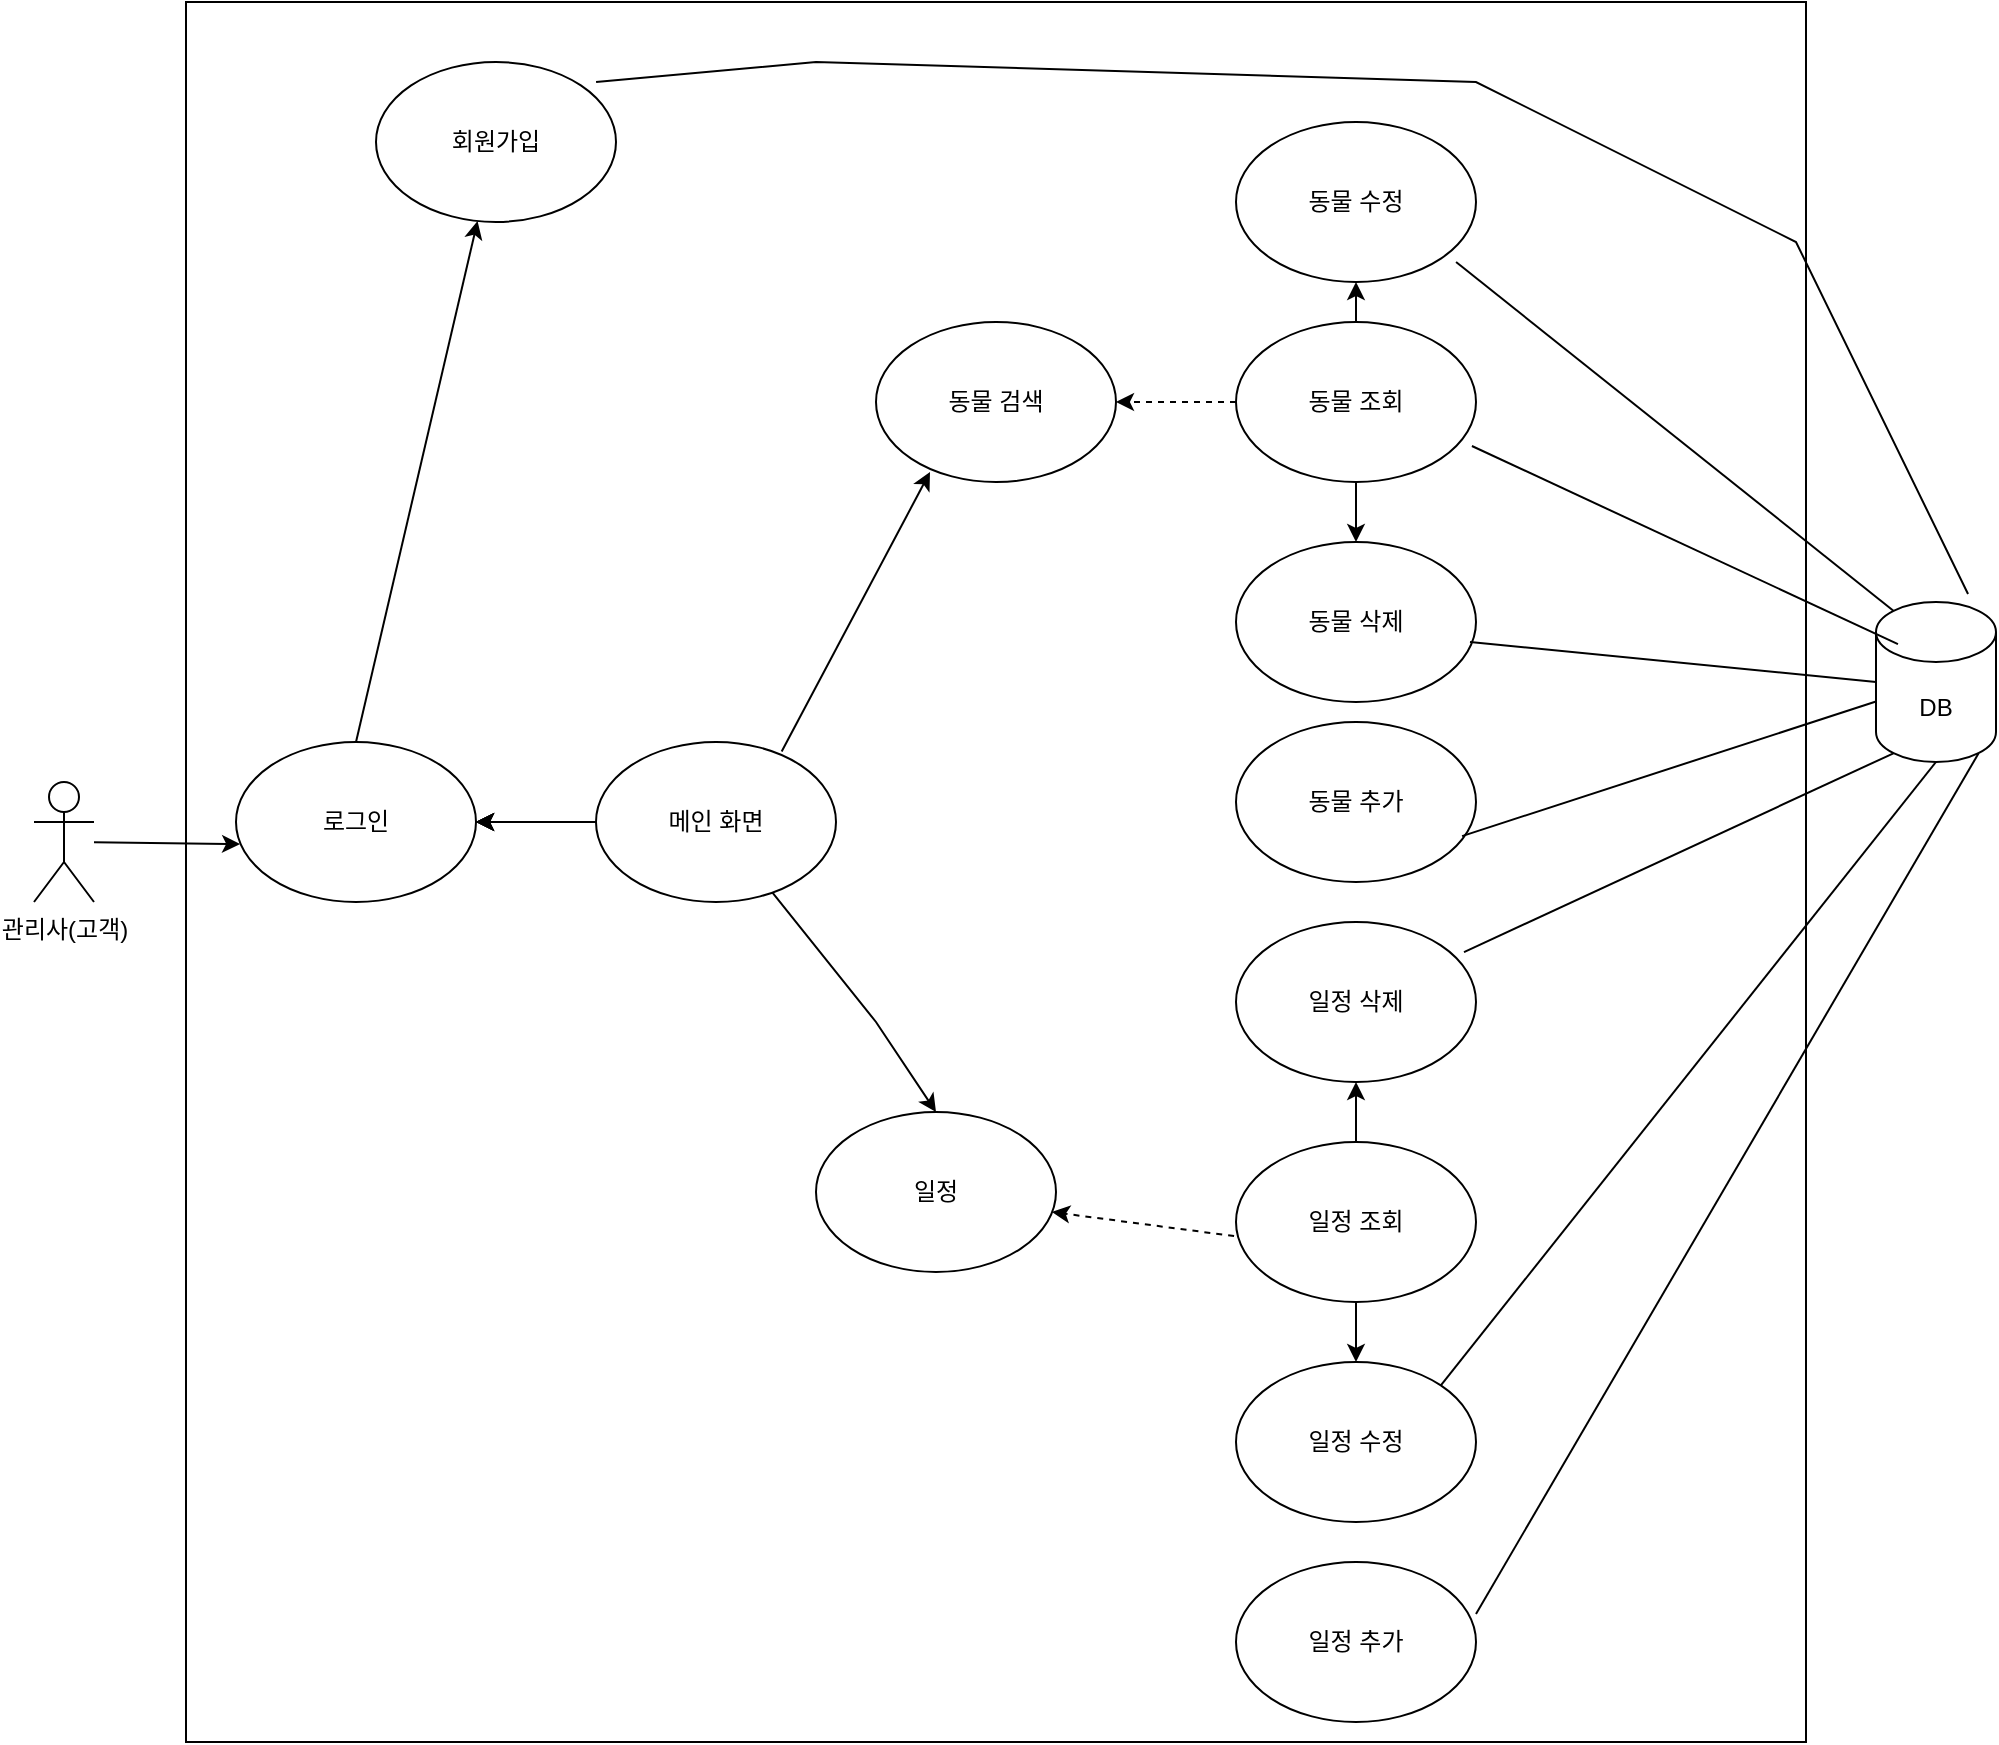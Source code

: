 <mxfile version="21.5.2" type="github">
  <diagram name="페이지-1" id="3Yxz9XbYyut2fMerR067">
    <mxGraphModel dx="2049" dy="1056" grid="1" gridSize="10" guides="1" tooltips="1" connect="1" arrows="1" fold="1" page="1" pageScale="1" pageWidth="827" pageHeight="1169" math="0" shadow="0">
      <root>
        <mxCell id="0" />
        <mxCell id="1" parent="0" />
        <mxCell id="WbnAJhemSLz9NUUlBfmg-1" value="관리사(고객)" style="shape=umlActor;verticalLabelPosition=bottom;verticalAlign=top;html=1;outlineConnect=0;" parent="1" vertex="1">
          <mxGeometry x="59" y="420" width="30" height="60" as="geometry" />
        </mxCell>
        <mxCell id="WbnAJhemSLz9NUUlBfmg-2" value="회원가입" style="ellipse;whiteSpace=wrap;html=1;" parent="1" vertex="1">
          <mxGeometry x="230" y="60" width="120" height="80" as="geometry" />
        </mxCell>
        <mxCell id="WbnAJhemSLz9NUUlBfmg-3" value="로그인" style="ellipse;whiteSpace=wrap;html=1;" parent="1" vertex="1">
          <mxGeometry x="160" y="400" width="120" height="80" as="geometry" />
        </mxCell>
        <mxCell id="WbnAJhemSLz9NUUlBfmg-17" value="" style="edgeStyle=orthogonalEdgeStyle;rounded=0;orthogonalLoop=1;jettySize=auto;html=1;" parent="1" source="WbnAJhemSLz9NUUlBfmg-4" target="WbnAJhemSLz9NUUlBfmg-3" edge="1">
          <mxGeometry relative="1" as="geometry" />
        </mxCell>
        <mxCell id="Ro1R8XfLLDq5xu-r5UoW-8" value="" style="edgeStyle=orthogonalEdgeStyle;rounded=0;orthogonalLoop=1;jettySize=auto;html=1;" edge="1" parent="1" source="WbnAJhemSLz9NUUlBfmg-4" target="WbnAJhemSLz9NUUlBfmg-3">
          <mxGeometry relative="1" as="geometry" />
        </mxCell>
        <mxCell id="Ro1R8XfLLDq5xu-r5UoW-9" value="" style="edgeStyle=orthogonalEdgeStyle;rounded=0;orthogonalLoop=1;jettySize=auto;html=1;" edge="1" parent="1" source="WbnAJhemSLz9NUUlBfmg-4" target="WbnAJhemSLz9NUUlBfmg-3">
          <mxGeometry relative="1" as="geometry" />
        </mxCell>
        <mxCell id="Ro1R8XfLLDq5xu-r5UoW-10" value="" style="edgeStyle=orthogonalEdgeStyle;rounded=0;orthogonalLoop=1;jettySize=auto;html=1;" edge="1" parent="1" source="WbnAJhemSLz9NUUlBfmg-4" target="WbnAJhemSLz9NUUlBfmg-3">
          <mxGeometry relative="1" as="geometry" />
        </mxCell>
        <mxCell id="WbnAJhemSLz9NUUlBfmg-4" value="메인 화면" style="ellipse;whiteSpace=wrap;html=1;" parent="1" vertex="1">
          <mxGeometry x="340" y="400" width="120" height="80" as="geometry" />
        </mxCell>
        <mxCell id="WbnAJhemSLz9NUUlBfmg-5" value="동물 검색" style="ellipse;whiteSpace=wrap;html=1;" parent="1" vertex="1">
          <mxGeometry x="480" y="190" width="120" height="80" as="geometry" />
        </mxCell>
        <mxCell id="WbnAJhemSLz9NUUlBfmg-6" value="일정" style="ellipse;whiteSpace=wrap;html=1;" parent="1" vertex="1">
          <mxGeometry x="450" y="585" width="120" height="80" as="geometry" />
        </mxCell>
        <mxCell id="WbnAJhemSLz9NUUlBfmg-7" value="동물 추가" style="ellipse;whiteSpace=wrap;html=1;" parent="1" vertex="1">
          <mxGeometry x="660" y="390" width="120" height="80" as="geometry" />
        </mxCell>
        <mxCell id="WbnAJhemSLz9NUUlBfmg-8" value="동물 수정" style="ellipse;whiteSpace=wrap;html=1;" parent="1" vertex="1">
          <mxGeometry x="660" y="90" width="120" height="80" as="geometry" />
        </mxCell>
        <mxCell id="WbnAJhemSLz9NUUlBfmg-9" value="동물 삭제" style="ellipse;whiteSpace=wrap;html=1;" parent="1" vertex="1">
          <mxGeometry x="660" y="300" width="120" height="80" as="geometry" />
        </mxCell>
        <mxCell id="WbnAJhemSLz9NUUlBfmg-10" value="일정 삭제" style="ellipse;whiteSpace=wrap;html=1;" parent="1" vertex="1">
          <mxGeometry x="660" y="490" width="120" height="80" as="geometry" />
        </mxCell>
        <mxCell id="WbnAJhemSLz9NUUlBfmg-11" value="" style="endArrow=classic;html=1;rounded=0;entryX=0.017;entryY=0.638;entryDx=0;entryDy=0;entryPerimeter=0;" parent="1" source="WbnAJhemSLz9NUUlBfmg-1" target="WbnAJhemSLz9NUUlBfmg-3" edge="1">
          <mxGeometry width="50" height="50" relative="1" as="geometry">
            <mxPoint x="390" y="490" as="sourcePoint" />
            <mxPoint x="480" y="490" as="targetPoint" />
          </mxGeometry>
        </mxCell>
        <mxCell id="WbnAJhemSLz9NUUlBfmg-16" value="" style="endArrow=classic;html=1;rounded=0;exitX=0.5;exitY=0;exitDx=0;exitDy=0;" parent="1" source="WbnAJhemSLz9NUUlBfmg-3" target="WbnAJhemSLz9NUUlBfmg-2" edge="1">
          <mxGeometry width="50" height="50" relative="1" as="geometry">
            <mxPoint x="390" y="490" as="sourcePoint" />
            <mxPoint x="440" y="440" as="targetPoint" />
          </mxGeometry>
        </mxCell>
        <mxCell id="WbnAJhemSLz9NUUlBfmg-18" value="" style="endArrow=classic;html=1;rounded=0;entryX=0.5;entryY=0;entryDx=0;entryDy=0;" parent="1" source="WbnAJhemSLz9NUUlBfmg-4" target="WbnAJhemSLz9NUUlBfmg-6" edge="1">
          <mxGeometry width="50" height="50" relative="1" as="geometry">
            <mxPoint x="470" y="450" as="sourcePoint" />
            <mxPoint x="520" y="400" as="targetPoint" />
            <Array as="points">
              <mxPoint x="480" y="540" />
            </Array>
          </mxGeometry>
        </mxCell>
        <mxCell id="WbnAJhemSLz9NUUlBfmg-19" value="" style="endArrow=classic;html=1;rounded=0;entryX=0.225;entryY=0.938;entryDx=0;entryDy=0;entryPerimeter=0;" parent="1" target="WbnAJhemSLz9NUUlBfmg-5" edge="1">
          <mxGeometry width="50" height="50" relative="1" as="geometry">
            <mxPoint x="432.836" y="404.712" as="sourcePoint" />
            <mxPoint x="480" y="350" as="targetPoint" />
          </mxGeometry>
        </mxCell>
        <mxCell id="WbnAJhemSLz9NUUlBfmg-21" value="DB" style="shape=cylinder3;whiteSpace=wrap;html=1;boundedLbl=1;backgroundOutline=1;size=15;" parent="1" vertex="1">
          <mxGeometry x="980" y="330" width="60" height="80" as="geometry" />
        </mxCell>
        <mxCell id="WbnAJhemSLz9NUUlBfmg-24" value="" style="endArrow=none;html=1;rounded=0;exitX=0.975;exitY=0.625;exitDx=0;exitDy=0;exitPerimeter=0;entryX=0;entryY=0.5;entryDx=0;entryDy=0;entryPerimeter=0;" parent="1" source="WbnAJhemSLz9NUUlBfmg-9" target="WbnAJhemSLz9NUUlBfmg-21" edge="1">
          <mxGeometry width="50" height="50" relative="1" as="geometry">
            <mxPoint x="810" y="410" as="sourcePoint" />
            <mxPoint x="890" y="400" as="targetPoint" />
          </mxGeometry>
        </mxCell>
        <mxCell id="WbnAJhemSLz9NUUlBfmg-25" value="" style="endArrow=none;html=1;rounded=0;entryX=0.917;entryY=0.875;entryDx=0;entryDy=0;entryPerimeter=0;exitX=0.145;exitY=0;exitDx=0;exitDy=4.35;exitPerimeter=0;" parent="1" source="WbnAJhemSLz9NUUlBfmg-21" target="WbnAJhemSLz9NUUlBfmg-8" edge="1">
          <mxGeometry width="50" height="50" relative="1" as="geometry">
            <mxPoint x="920" y="350" as="sourcePoint" />
            <mxPoint x="970" y="300" as="targetPoint" />
          </mxGeometry>
        </mxCell>
        <mxCell id="WbnAJhemSLz9NUUlBfmg-26" value="" style="endArrow=none;html=1;rounded=0;entryX=0.942;entryY=0.713;entryDx=0;entryDy=0;entryPerimeter=0;" parent="1" source="WbnAJhemSLz9NUUlBfmg-21" target="WbnAJhemSLz9NUUlBfmg-7" edge="1">
          <mxGeometry width="50" height="50" relative="1" as="geometry">
            <mxPoint x="910" y="360" as="sourcePoint" />
            <mxPoint x="890" y="300" as="targetPoint" />
          </mxGeometry>
        </mxCell>
        <mxCell id="WbnAJhemSLz9NUUlBfmg-27" value="" style="endArrow=none;html=1;rounded=0;entryX=0.145;entryY=1;entryDx=0;entryDy=-4.35;entryPerimeter=0;exitX=0.95;exitY=0.188;exitDx=0;exitDy=0;exitPerimeter=0;" parent="1" source="WbnAJhemSLz9NUUlBfmg-10" target="WbnAJhemSLz9NUUlBfmg-21" edge="1">
          <mxGeometry width="50" height="50" relative="1" as="geometry">
            <mxPoint x="880" y="450" as="sourcePoint" />
            <mxPoint x="930" y="400" as="targetPoint" />
          </mxGeometry>
        </mxCell>
        <mxCell id="WbnAJhemSLz9NUUlBfmg-28" value="일정 수정" style="ellipse;whiteSpace=wrap;html=1;" parent="1" vertex="1">
          <mxGeometry x="660" y="710" width="120" height="80" as="geometry" />
        </mxCell>
        <mxCell id="WbnAJhemSLz9NUUlBfmg-30" value="일정 추가" style="ellipse;whiteSpace=wrap;html=1;" parent="1" vertex="1">
          <mxGeometry x="660" y="810" width="120" height="80" as="geometry" />
        </mxCell>
        <mxCell id="WbnAJhemSLz9NUUlBfmg-31" value="" style="endArrow=none;html=1;rounded=0;entryX=0.855;entryY=1;entryDx=0;entryDy=-4.35;entryPerimeter=0;exitX=1;exitY=0.325;exitDx=0;exitDy=0;exitPerimeter=0;" parent="1" source="WbnAJhemSLz9NUUlBfmg-30" target="WbnAJhemSLz9NUUlBfmg-21" edge="1">
          <mxGeometry width="50" height="50" relative="1" as="geometry">
            <mxPoint x="960" y="510" as="sourcePoint" />
            <mxPoint x="1010" y="460" as="targetPoint" />
          </mxGeometry>
        </mxCell>
        <mxCell id="WbnAJhemSLz9NUUlBfmg-32" value="" style="endArrow=none;html=1;rounded=0;entryX=0.767;entryY=-0.05;entryDx=0;entryDy=0;entryPerimeter=0;exitX=0.917;exitY=0.125;exitDx=0;exitDy=0;exitPerimeter=0;" parent="1" source="WbnAJhemSLz9NUUlBfmg-2" target="WbnAJhemSLz9NUUlBfmg-21" edge="1">
          <mxGeometry width="50" height="50" relative="1" as="geometry">
            <mxPoint x="760" y="250" as="sourcePoint" />
            <mxPoint x="810" y="200" as="targetPoint" />
            <Array as="points">
              <mxPoint x="450" y="60" />
              <mxPoint x="780" y="70" />
              <mxPoint x="940" y="150" />
            </Array>
          </mxGeometry>
        </mxCell>
        <mxCell id="WbnAJhemSLz9NUUlBfmg-34" value="동물 조회" style="ellipse;whiteSpace=wrap;html=1;" parent="1" vertex="1">
          <mxGeometry x="660" y="190" width="120" height="80" as="geometry" />
        </mxCell>
        <mxCell id="WbnAJhemSLz9NUUlBfmg-35" value="" style="endArrow=none;html=1;rounded=0;entryX=0.183;entryY=0.263;entryDx=0;entryDy=0;entryPerimeter=0;exitX=0.983;exitY=0.775;exitDx=0;exitDy=0;exitPerimeter=0;" parent="1" source="WbnAJhemSLz9NUUlBfmg-34" target="WbnAJhemSLz9NUUlBfmg-21" edge="1">
          <mxGeometry width="50" height="50" relative="1" as="geometry">
            <mxPoint x="800" y="340" as="sourcePoint" />
            <mxPoint x="850" y="290" as="targetPoint" />
          </mxGeometry>
        </mxCell>
        <mxCell id="WbnAJhemSLz9NUUlBfmg-37" value="일정 조회" style="ellipse;whiteSpace=wrap;html=1;" parent="1" vertex="1">
          <mxGeometry x="660" y="600" width="120" height="80" as="geometry" />
        </mxCell>
        <mxCell id="WbnAJhemSLz9NUUlBfmg-38" value="" style="endArrow=classic;html=1;rounded=0;exitX=0;exitY=0.5;exitDx=0;exitDy=0;entryX=1;entryY=0.5;entryDx=0;entryDy=0;dashed=1;" parent="1" source="WbnAJhemSLz9NUUlBfmg-34" target="WbnAJhemSLz9NUUlBfmg-5" edge="1">
          <mxGeometry width="50" height="50" relative="1" as="geometry">
            <mxPoint x="610" y="210" as="sourcePoint" />
            <mxPoint x="660" y="160" as="targetPoint" />
          </mxGeometry>
        </mxCell>
        <mxCell id="WbnAJhemSLz9NUUlBfmg-39" value="" style="endArrow=classic;html=1;rounded=0;exitX=-0.008;exitY=0.588;exitDx=0;exitDy=0;exitPerimeter=0;entryX=0.983;entryY=0.625;entryDx=0;entryDy=0;entryPerimeter=0;dashed=1;" parent="1" source="WbnAJhemSLz9NUUlBfmg-37" target="WbnAJhemSLz9NUUlBfmg-6" edge="1">
          <mxGeometry width="50" height="50" relative="1" as="geometry">
            <mxPoint x="620" y="590" as="sourcePoint" />
            <mxPoint x="670" y="540" as="targetPoint" />
          </mxGeometry>
        </mxCell>
        <mxCell id="WbnAJhemSLz9NUUlBfmg-41" value="" style="endArrow=classic;html=1;rounded=0;exitX=0.5;exitY=0;exitDx=0;exitDy=0;" parent="1" source="WbnAJhemSLz9NUUlBfmg-34" target="WbnAJhemSLz9NUUlBfmg-8" edge="1">
          <mxGeometry width="50" height="50" relative="1" as="geometry">
            <mxPoint x="720" y="180" as="sourcePoint" />
            <mxPoint x="770" y="150" as="targetPoint" />
          </mxGeometry>
        </mxCell>
        <mxCell id="WbnAJhemSLz9NUUlBfmg-43" value="" style="endArrow=classic;html=1;rounded=0;exitX=0.5;exitY=1;exitDx=0;exitDy=0;entryX=0.5;entryY=0;entryDx=0;entryDy=0;" parent="1" source="WbnAJhemSLz9NUUlBfmg-34" target="WbnAJhemSLz9NUUlBfmg-9" edge="1">
          <mxGeometry width="50" height="50" relative="1" as="geometry">
            <mxPoint x="780" y="330" as="sourcePoint" />
            <mxPoint x="830" y="280" as="targetPoint" />
          </mxGeometry>
        </mxCell>
        <mxCell id="WbnAJhemSLz9NUUlBfmg-45" value="" style="endArrow=classic;html=1;rounded=0;exitX=0.5;exitY=0;exitDx=0;exitDy=0;entryX=0.5;entryY=1;entryDx=0;entryDy=0;" parent="1" source="WbnAJhemSLz9NUUlBfmg-37" target="WbnAJhemSLz9NUUlBfmg-10" edge="1">
          <mxGeometry width="50" height="50" relative="1" as="geometry">
            <mxPoint x="720" y="580" as="sourcePoint" />
            <mxPoint x="770" y="530" as="targetPoint" />
          </mxGeometry>
        </mxCell>
        <mxCell id="WbnAJhemSLz9NUUlBfmg-46" value="" style="endArrow=classic;html=1;rounded=0;exitX=0.5;exitY=1;exitDx=0;exitDy=0;" parent="1" source="WbnAJhemSLz9NUUlBfmg-37" target="WbnAJhemSLz9NUUlBfmg-28" edge="1">
          <mxGeometry width="50" height="50" relative="1" as="geometry">
            <mxPoint x="730" y="690" as="sourcePoint" />
            <mxPoint x="780" y="640" as="targetPoint" />
          </mxGeometry>
        </mxCell>
        <mxCell id="Ro1R8XfLLDq5xu-r5UoW-6" value="" style="rounded=0;whiteSpace=wrap;html=1;gradientColor=default;fillColor=none;strokeColor=default;" vertex="1" parent="1">
          <mxGeometry x="135" y="30" width="810" height="870" as="geometry" />
        </mxCell>
        <mxCell id="Ro1R8XfLLDq5xu-r5UoW-12" value="" style="endArrow=none;html=1;rounded=0;entryX=0.5;entryY=1;entryDx=0;entryDy=0;entryPerimeter=0;exitX=1;exitY=0;exitDx=0;exitDy=0;" edge="1" parent="1" source="WbnAJhemSLz9NUUlBfmg-28" target="WbnAJhemSLz9NUUlBfmg-21">
          <mxGeometry width="50" height="50" relative="1" as="geometry">
            <mxPoint x="840" y="540" as="sourcePoint" />
            <mxPoint x="890" y="490" as="targetPoint" />
          </mxGeometry>
        </mxCell>
      </root>
    </mxGraphModel>
  </diagram>
</mxfile>
